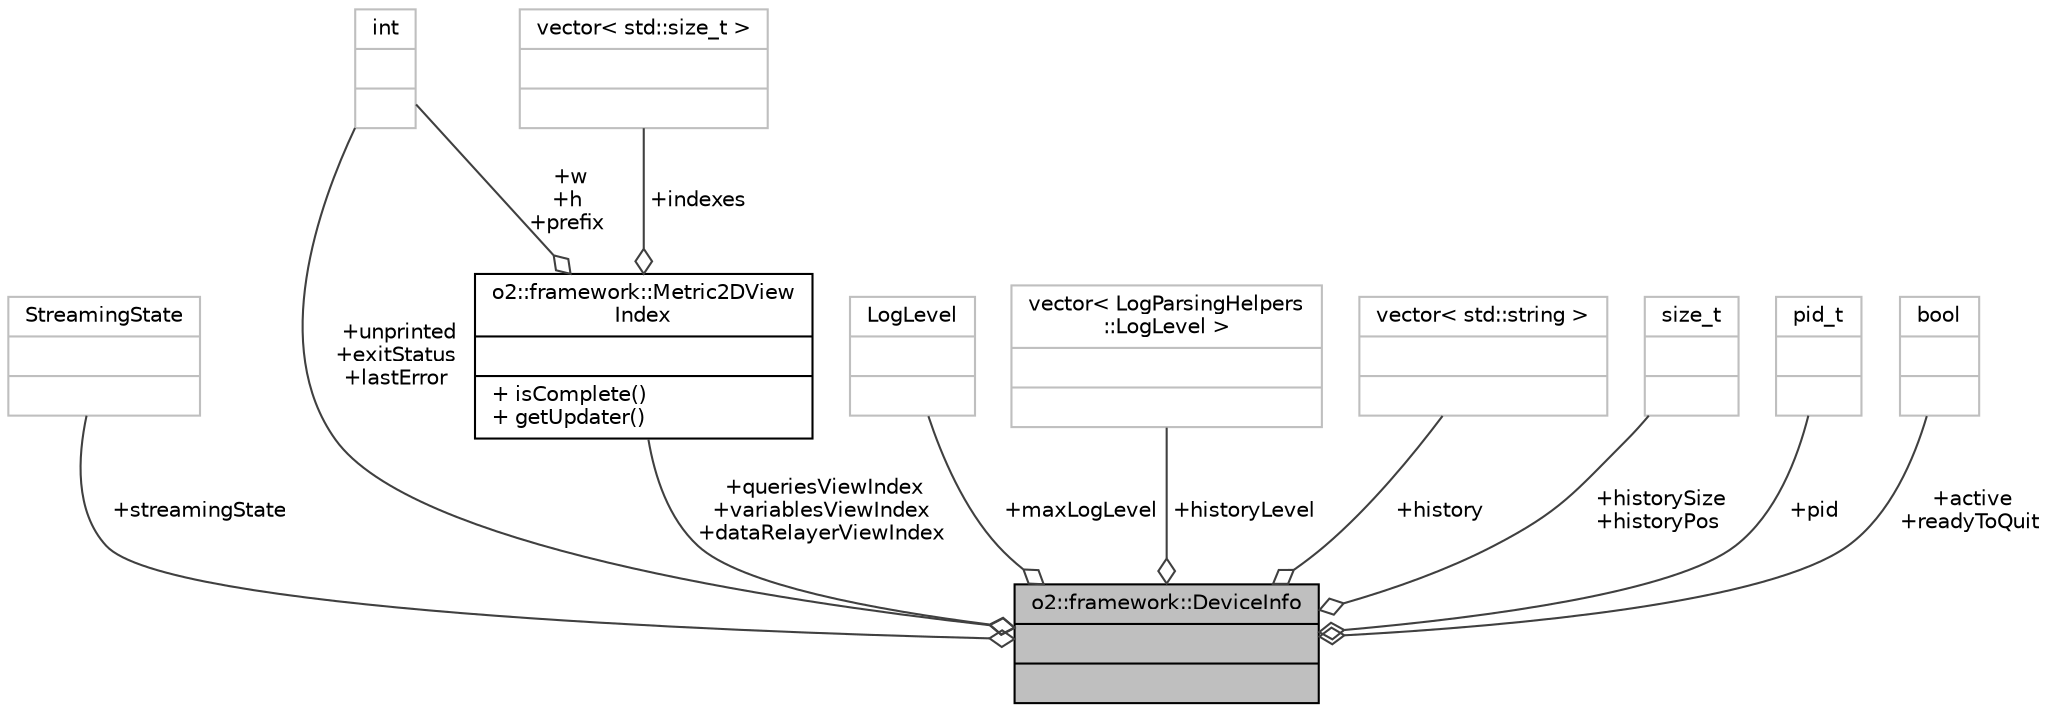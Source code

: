 digraph "o2::framework::DeviceInfo"
{
 // INTERACTIVE_SVG=YES
  bgcolor="transparent";
  edge [fontname="Helvetica",fontsize="10",labelfontname="Helvetica",labelfontsize="10"];
  node [fontname="Helvetica",fontsize="10",shape=record];
  Node1 [label="{o2::framework::DeviceInfo\n||}",height=0.2,width=0.4,color="black", fillcolor="grey75", style="filled", fontcolor="black"];
  Node2 -> Node1 [color="grey25",fontsize="10",style="solid",label=" +streamingState" ,arrowhead="odiamond",fontname="Helvetica"];
  Node2 [label="{StreamingState\n||}",height=0.2,width=0.4,color="grey75"];
  Node3 -> Node1 [color="grey25",fontsize="10",style="solid",label=" +queriesViewIndex\n+variablesViewIndex\n+dataRelayerViewIndex" ,arrowhead="odiamond",fontname="Helvetica"];
  Node3 [label="{o2::framework::Metric2DView\lIndex\n||+ isComplete()\l+ getUpdater()\l}",height=0.2,width=0.4,color="black",URL="$d6/d43/structo2_1_1framework_1_1Metric2DViewIndex.html"];
  Node4 -> Node3 [color="grey25",fontsize="10",style="solid",label=" +w\n+h\n+prefix" ,arrowhead="odiamond",fontname="Helvetica"];
  Node4 [label="{int\n||}",height=0.2,width=0.4,color="grey75"];
  Node5 -> Node3 [color="grey25",fontsize="10",style="solid",label=" +indexes" ,arrowhead="odiamond",fontname="Helvetica"];
  Node5 [label="{vector\< std::size_t \>\n||}",height=0.2,width=0.4,color="grey75"];
  Node6 -> Node1 [color="grey25",fontsize="10",style="solid",label=" +maxLogLevel" ,arrowhead="odiamond",fontname="Helvetica"];
  Node6 [label="{LogLevel\n||}",height=0.2,width=0.4,color="grey75"];
  Node7 -> Node1 [color="grey25",fontsize="10",style="solid",label=" +historyLevel" ,arrowhead="odiamond",fontname="Helvetica"];
  Node7 [label="{vector\< LogParsingHelpers\l::LogLevel \>\n||}",height=0.2,width=0.4,color="grey75"];
  Node8 -> Node1 [color="grey25",fontsize="10",style="solid",label=" +history" ,arrowhead="odiamond",fontname="Helvetica"];
  Node8 [label="{vector\< std::string \>\n||}",height=0.2,width=0.4,color="grey75"];
  Node9 -> Node1 [color="grey25",fontsize="10",style="solid",label=" +historySize\n+historyPos" ,arrowhead="odiamond",fontname="Helvetica"];
  Node9 [label="{size_t\n||}",height=0.2,width=0.4,color="grey75"];
  Node4 -> Node1 [color="grey25",fontsize="10",style="solid",label=" +unprinted\n+exitStatus\n+lastError" ,arrowhead="odiamond",fontname="Helvetica"];
  Node10 -> Node1 [color="grey25",fontsize="10",style="solid",label=" +pid" ,arrowhead="odiamond",fontname="Helvetica"];
  Node10 [label="{pid_t\n||}",height=0.2,width=0.4,color="grey75"];
  Node11 -> Node1 [color="grey25",fontsize="10",style="solid",label=" +active\n+readyToQuit" ,arrowhead="odiamond",fontname="Helvetica"];
  Node11 [label="{bool\n||}",height=0.2,width=0.4,color="grey75"];
}
